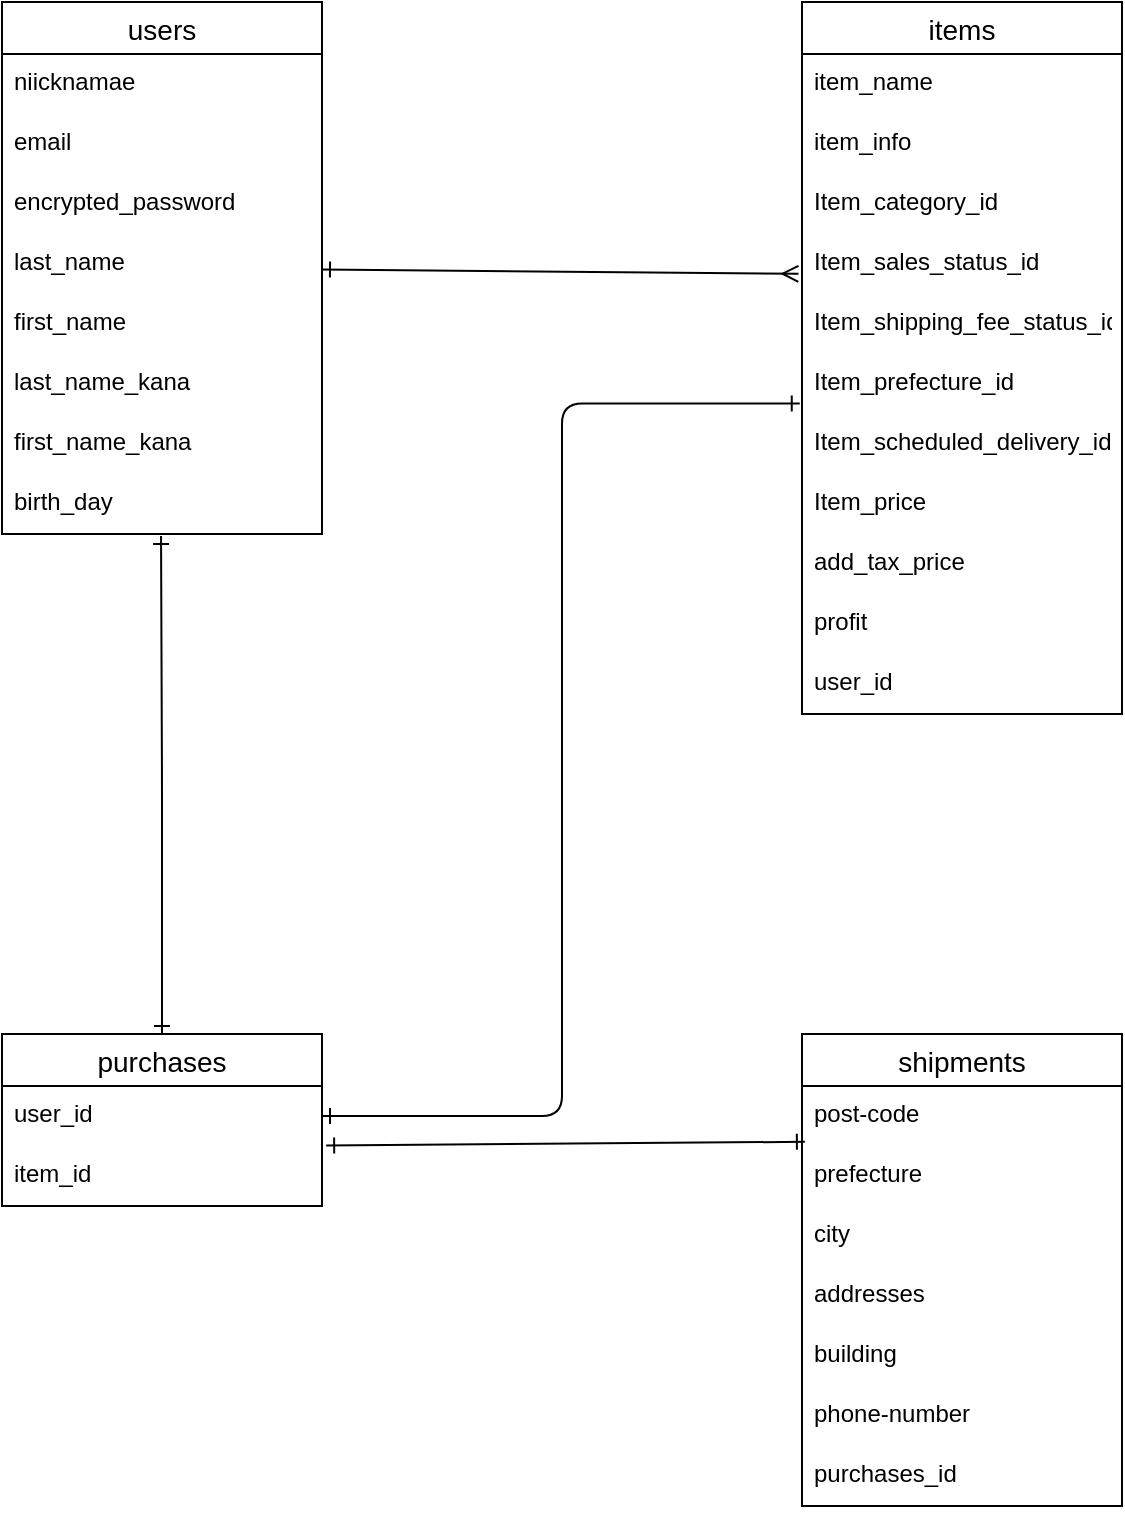 <mxfile>
    <diagram id="a803XTfio3HlQIYhseMH" name="ページ1">
        <mxGraphModel dx="1832" dy="730" grid="1" gridSize="10" guides="1" tooltips="1" connect="1" arrows="1" fold="1" page="1" pageScale="1" pageWidth="827" pageHeight="1169" math="0" shadow="0">
            <root>
                <mxCell id="0"/>
                <mxCell id="1" parent="0"/>
                <mxCell id="131" style="edgeStyle=none;html=1;endArrow=ERmany;endFill=0;rounded=0;startArrow=ERone;startFill=0;entryX=-0.011;entryY=0.664;entryDx=0;entryDy=0;entryPerimeter=0;" parent="1" source="66" target="110" edge="1">
                    <mxGeometry relative="1" as="geometry">
                        <mxPoint x="150" y="250" as="targetPoint"/>
                    </mxGeometry>
                </mxCell>
                <mxCell id="66" value="users" style="swimlane;fontStyle=0;childLayout=stackLayout;horizontal=1;startSize=26;horizontalStack=0;resizeParent=1;resizeParentMax=0;resizeLast=0;collapsible=1;marginBottom=0;align=center;fontSize=14;rounded=0;" parent="1" vertex="1">
                    <mxGeometry x="-240" y="84" width="160" height="266" as="geometry"/>
                </mxCell>
                <mxCell id="68" value="niicknamae" style="text;strokeColor=none;fillColor=none;spacingLeft=4;spacingRight=4;overflow=hidden;rotatable=0;points=[[0,0.5],[1,0.5]];portConstraint=eastwest;fontSize=12;rounded=0;" parent="66" vertex="1">
                    <mxGeometry y="26" width="160" height="30" as="geometry"/>
                </mxCell>
                <mxCell id="69" value="email" style="text;strokeColor=none;fillColor=none;spacingLeft=4;spacingRight=4;overflow=hidden;rotatable=0;points=[[0,0.5],[1,0.5]];portConstraint=eastwest;fontSize=12;rounded=0;" parent="66" vertex="1">
                    <mxGeometry y="56" width="160" height="30" as="geometry"/>
                </mxCell>
                <mxCell id="92" value="encrypted_password" style="text;strokeColor=none;fillColor=none;spacingLeft=4;spacingRight=4;overflow=hidden;rotatable=0;points=[[0,0.5],[1,0.5]];portConstraint=eastwest;fontSize=12;rounded=0;" parent="66" vertex="1">
                    <mxGeometry y="86" width="160" height="30" as="geometry"/>
                </mxCell>
                <mxCell id="94" value="last_name" style="text;strokeColor=none;fillColor=none;spacingLeft=4;spacingRight=4;overflow=hidden;rotatable=0;points=[[0,0.5],[1,0.5]];portConstraint=eastwest;fontSize=12;rounded=0;" parent="66" vertex="1">
                    <mxGeometry y="116" width="160" height="30" as="geometry"/>
                </mxCell>
                <mxCell id="97" value="first_name" style="text;strokeColor=none;fillColor=none;spacingLeft=4;spacingRight=4;overflow=hidden;rotatable=0;points=[[0,0.5],[1,0.5]];portConstraint=eastwest;fontSize=12;rounded=0;" parent="66" vertex="1">
                    <mxGeometry y="146" width="160" height="30" as="geometry"/>
                </mxCell>
                <mxCell id="98" value="last_name_kana" style="text;strokeColor=none;fillColor=none;spacingLeft=4;spacingRight=4;overflow=hidden;rotatable=0;points=[[0,0.5],[1,0.5]];portConstraint=eastwest;fontSize=12;rounded=0;" parent="66" vertex="1">
                    <mxGeometry y="176" width="160" height="30" as="geometry"/>
                </mxCell>
                <mxCell id="99" value="first_name_kana" style="text;strokeColor=none;fillColor=none;spacingLeft=4;spacingRight=4;overflow=hidden;rotatable=0;points=[[0,0.5],[1,0.5]];portConstraint=eastwest;fontSize=12;rounded=0;" parent="66" vertex="1">
                    <mxGeometry y="206" width="160" height="30" as="geometry"/>
                </mxCell>
                <mxCell id="100" value="birth_day" style="text;strokeColor=none;fillColor=none;spacingLeft=4;spacingRight=4;overflow=hidden;rotatable=0;points=[[0,0.5],[1,0.5]];portConstraint=eastwest;fontSize=12;rounded=0;" parent="66" vertex="1">
                    <mxGeometry y="236" width="160" height="30" as="geometry"/>
                </mxCell>
                <mxCell id="70" value="shipments" style="swimlane;fontStyle=0;childLayout=stackLayout;horizontal=1;startSize=26;horizontalStack=0;resizeParent=1;resizeParentMax=0;resizeLast=0;collapsible=1;marginBottom=0;align=center;fontSize=14;rounded=0;" parent="1" vertex="1">
                    <mxGeometry x="160" y="600" width="160" height="236" as="geometry"/>
                </mxCell>
                <mxCell id="71" value="post-code" style="text;strokeColor=none;fillColor=none;spacingLeft=4;spacingRight=4;overflow=hidden;rotatable=0;points=[[0,0.5],[1,0.5]];portConstraint=eastwest;fontSize=12;rounded=0;" parent="70" vertex="1">
                    <mxGeometry y="26" width="160" height="30" as="geometry"/>
                </mxCell>
                <mxCell id="119" value="prefecture" style="text;strokeColor=none;fillColor=none;spacingLeft=4;spacingRight=4;overflow=hidden;rotatable=0;points=[[0,0.5],[1,0.5]];portConstraint=eastwest;fontSize=12;rounded=0;" parent="70" vertex="1">
                    <mxGeometry y="56" width="160" height="30" as="geometry"/>
                </mxCell>
                <mxCell id="72" value="city" style="text;strokeColor=none;fillColor=none;spacingLeft=4;spacingRight=4;overflow=hidden;rotatable=0;points=[[0,0.5],[1,0.5]];portConstraint=eastwest;fontSize=12;rounded=0;" parent="70" vertex="1">
                    <mxGeometry y="86" width="160" height="30" as="geometry"/>
                </mxCell>
                <mxCell id="120" value="addresses" style="text;strokeColor=none;fillColor=none;spacingLeft=4;spacingRight=4;overflow=hidden;rotatable=0;points=[[0,0.5],[1,0.5]];portConstraint=eastwest;fontSize=12;rounded=0;" parent="70" vertex="1">
                    <mxGeometry y="116" width="160" height="30" as="geometry"/>
                </mxCell>
                <mxCell id="122" value="building" style="text;strokeColor=none;fillColor=none;spacingLeft=4;spacingRight=4;overflow=hidden;rotatable=0;points=[[0,0.5],[1,0.5]];portConstraint=eastwest;fontSize=12;rounded=0;" parent="70" vertex="1">
                    <mxGeometry y="146" width="160" height="30" as="geometry"/>
                </mxCell>
                <mxCell id="121" value="phone-number" style="text;strokeColor=none;fillColor=none;spacingLeft=4;spacingRight=4;overflow=hidden;rotatable=0;points=[[0,0.5],[1,0.5]];portConstraint=eastwest;fontSize=12;rounded=0;" parent="70" vertex="1">
                    <mxGeometry y="176" width="160" height="30" as="geometry"/>
                </mxCell>
                <mxCell id="73" value="purchases_id" style="text;strokeColor=none;fillColor=none;spacingLeft=4;spacingRight=4;overflow=hidden;rotatable=0;points=[[0,0.5],[1,0.5]];portConstraint=eastwest;fontSize=12;rounded=0;" parent="70" vertex="1">
                    <mxGeometry y="206" width="160" height="30" as="geometry"/>
                </mxCell>
                <mxCell id="74" value="items" style="swimlane;fontStyle=0;childLayout=stackLayout;horizontal=1;startSize=26;horizontalStack=0;resizeParent=1;resizeParentMax=0;resizeLast=0;collapsible=1;marginBottom=0;align=center;fontSize=14;rounded=0;" parent="1" vertex="1">
                    <mxGeometry x="160" y="84" width="160" height="356" as="geometry"/>
                </mxCell>
                <mxCell id="76" value="item_name" style="text;strokeColor=none;fillColor=none;spacingLeft=4;spacingRight=4;overflow=hidden;rotatable=0;points=[[0,0.5],[1,0.5]];portConstraint=eastwest;fontSize=12;rounded=0;" parent="74" vertex="1">
                    <mxGeometry y="26" width="160" height="30" as="geometry"/>
                </mxCell>
                <mxCell id="77" value="item_info" style="text;strokeColor=none;fillColor=none;spacingLeft=4;spacingRight=4;overflow=hidden;rotatable=0;points=[[0,0.5],[1,0.5]];portConstraint=eastwest;fontSize=12;rounded=0;" parent="74" vertex="1">
                    <mxGeometry y="56" width="160" height="30" as="geometry"/>
                </mxCell>
                <mxCell id="107" value="Item_category_id" style="text;strokeColor=none;fillColor=none;spacingLeft=4;spacingRight=4;overflow=hidden;rotatable=0;points=[[0,0.5],[1,0.5]];portConstraint=eastwest;fontSize=12;rounded=0;" parent="74" vertex="1">
                    <mxGeometry y="86" width="160" height="30" as="geometry"/>
                </mxCell>
                <mxCell id="110" value="Item_sales_status_id" style="text;strokeColor=none;fillColor=none;spacingLeft=4;spacingRight=4;overflow=hidden;rotatable=0;points=[[0,0.5],[1,0.5]];portConstraint=eastwest;fontSize=12;rounded=0;" parent="74" vertex="1">
                    <mxGeometry y="116" width="160" height="30" as="geometry"/>
                </mxCell>
                <mxCell id="114" value="Item_shipping_fee_status_id" style="text;strokeColor=none;fillColor=none;spacingLeft=4;spacingRight=4;overflow=hidden;rotatable=0;points=[[0,0.5],[1,0.5]];portConstraint=eastwest;fontSize=12;rounded=0;" parent="74" vertex="1">
                    <mxGeometry y="146" width="160" height="30" as="geometry"/>
                </mxCell>
                <mxCell id="113" value="Item_prefecture_id" style="text;strokeColor=none;fillColor=none;spacingLeft=4;spacingRight=4;overflow=hidden;rotatable=0;points=[[0,0.5],[1,0.5]];portConstraint=eastwest;fontSize=12;rounded=0;" parent="74" vertex="1">
                    <mxGeometry y="176" width="160" height="30" as="geometry"/>
                </mxCell>
                <mxCell id="115" value="Item_scheduled_delivery_id" style="text;strokeColor=none;fillColor=none;spacingLeft=4;spacingRight=4;overflow=hidden;rotatable=0;points=[[0,0.5],[1,0.5]];portConstraint=eastwest;fontSize=12;rounded=0;" parent="74" vertex="1">
                    <mxGeometry y="206" width="160" height="30" as="geometry"/>
                </mxCell>
                <mxCell id="116" value="Item_price" style="text;strokeColor=none;fillColor=none;spacingLeft=4;spacingRight=4;overflow=hidden;rotatable=0;points=[[0,0.5],[1,0.5]];portConstraint=eastwest;fontSize=12;rounded=0;" parent="74" vertex="1">
                    <mxGeometry y="236" width="160" height="30" as="geometry"/>
                </mxCell>
                <mxCell id="111" value="add_tax_price" style="text;strokeColor=none;fillColor=none;spacingLeft=4;spacingRight=4;overflow=hidden;rotatable=0;points=[[0,0.5],[1,0.5]];portConstraint=eastwest;fontSize=12;rounded=0;" parent="74" vertex="1">
                    <mxGeometry y="266" width="160" height="30" as="geometry"/>
                </mxCell>
                <mxCell id="117" value="profit" style="text;strokeColor=none;fillColor=none;spacingLeft=4;spacingRight=4;overflow=hidden;rotatable=0;points=[[0,0.5],[1,0.5]];portConstraint=eastwest;fontSize=12;rounded=0;" parent="74" vertex="1">
                    <mxGeometry y="296" width="160" height="30" as="geometry"/>
                </mxCell>
                <mxCell id="143" value="user_id" style="text;strokeColor=none;fillColor=none;spacingLeft=4;spacingRight=4;overflow=hidden;rotatable=0;points=[[0,0.5],[1,0.5]];portConstraint=eastwest;fontSize=12;" parent="74" vertex="1">
                    <mxGeometry y="326" width="160" height="30" as="geometry"/>
                </mxCell>
                <mxCell id="145" style="edgeStyle=orthogonalEdgeStyle;html=1;startArrow=ERone;startFill=0;endArrow=ERone;endFill=0;entryX=0.497;entryY=1.032;entryDx=0;entryDy=0;entryPerimeter=0;" edge="1" parent="1" source="78" target="100">
                    <mxGeometry relative="1" as="geometry">
                        <mxPoint x="-160.0" y="360" as="targetPoint"/>
                    </mxGeometry>
                </mxCell>
                <mxCell id="78" value="purchases" style="swimlane;fontStyle=0;childLayout=stackLayout;horizontal=1;startSize=26;horizontalStack=0;resizeParent=1;resizeParentMax=0;resizeLast=0;collapsible=1;marginBottom=0;align=center;fontSize=14;rounded=0;" parent="1" vertex="1">
                    <mxGeometry x="-240" y="600" width="160" height="86" as="geometry"/>
                </mxCell>
                <mxCell id="79" value="user_id" style="text;strokeColor=none;fillColor=none;spacingLeft=4;spacingRight=4;overflow=hidden;rotatable=0;points=[[0,0.5],[1,0.5]];portConstraint=eastwest;fontSize=12;rounded=0;" parent="78" vertex="1">
                    <mxGeometry y="26" width="160" height="30" as="geometry"/>
                </mxCell>
                <mxCell id="80" value="item_id" style="text;strokeColor=none;fillColor=none;spacingLeft=4;spacingRight=4;overflow=hidden;rotatable=0;points=[[0,0.5],[1,0.5]];portConstraint=eastwest;fontSize=12;rounded=0;" parent="78" vertex="1">
                    <mxGeometry y="56" width="160" height="30" as="geometry"/>
                </mxCell>
                <mxCell id="141" style="edgeStyle=none;html=1;startArrow=ERone;startFill=0;endArrow=ERone;endFill=0;exitX=1.013;exitY=-0.009;exitDx=0;exitDy=0;exitPerimeter=0;entryX=0.009;entryY=0.93;entryDx=0;entryDy=0;entryPerimeter=0;" parent="1" source="80" target="71" edge="1">
                    <mxGeometry relative="1" as="geometry">
                        <mxPoint x="-80" y="701" as="sourcePoint"/>
                        <mxPoint x="150" y="656" as="targetPoint"/>
                    </mxGeometry>
                </mxCell>
                <mxCell id="144" style="edgeStyle=orthogonalEdgeStyle;html=1;exitX=1;exitY=0.5;exitDx=0;exitDy=0;entryX=-0.007;entryY=0.825;entryDx=0;entryDy=0;entryPerimeter=0;endArrow=ERone;endFill=0;startArrow=ERone;startFill=0;" edge="1" parent="1" source="79" target="113">
                    <mxGeometry relative="1" as="geometry"/>
                </mxCell>
            </root>
        </mxGraphModel>
    </diagram>
</mxfile>